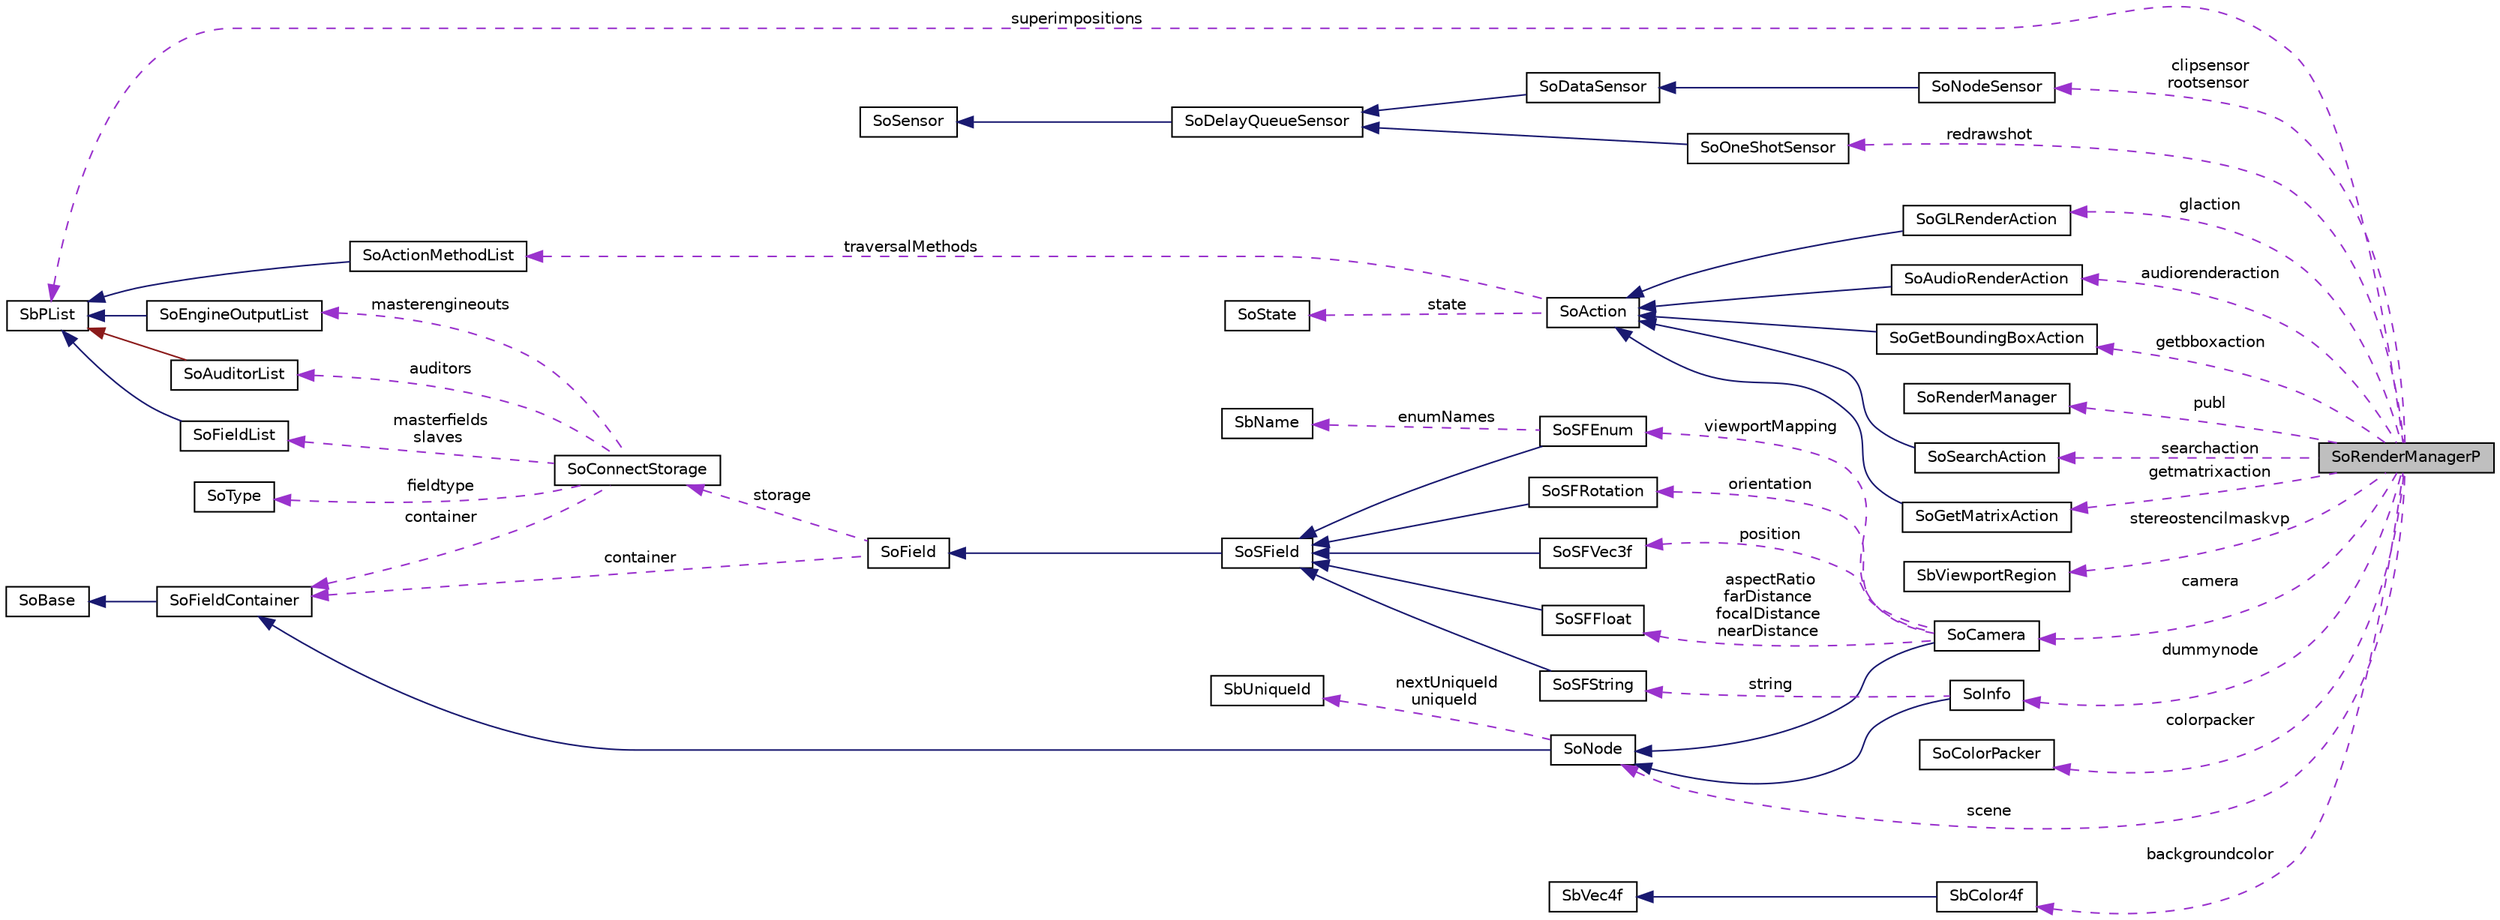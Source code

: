 digraph "SoRenderManagerP"
{
 // LATEX_PDF_SIZE
  edge [fontname="Helvetica",fontsize="10",labelfontname="Helvetica",labelfontsize="10"];
  node [fontname="Helvetica",fontsize="10",shape=record];
  rankdir="LR";
  Node1 [label="SoRenderManagerP",height=0.2,width=0.4,color="black", fillcolor="grey75", style="filled", fontcolor="black",tooltip=" "];
  Node2 -> Node1 [dir="back",color="darkorchid3",fontsize="10",style="dashed",label=" getbboxaction" ,fontname="Helvetica"];
  Node2 [label="SoGetBoundingBoxAction",height=0.2,width=0.4,color="black", fillcolor="white", style="filled",URL="$classSoGetBoundingBoxAction.html",tooltip="The SoGetBoundingBoxAction class calculates bounding boxes for nodes and subgraphs."];
  Node3 -> Node2 [dir="back",color="midnightblue",fontsize="10",style="solid",fontname="Helvetica"];
  Node3 [label="SoAction",height=0.2,width=0.4,color="black", fillcolor="white", style="filled",URL="$classSoAction.html",tooltip="The SoAction class is the base class for all traversal actions."];
  Node4 -> Node3 [dir="back",color="darkorchid3",fontsize="10",style="dashed",label=" traversalMethods" ,fontname="Helvetica"];
  Node4 [label="SoActionMethodList",height=0.2,width=0.4,color="black", fillcolor="white", style="filled",URL="$classSoActionMethodList.html",tooltip="The SoActionMethodList class contains function pointers for action methods."];
  Node5 -> Node4 [dir="back",color="midnightblue",fontsize="10",style="solid",fontname="Helvetica"];
  Node5 [label="SbPList",height=0.2,width=0.4,color="black", fillcolor="white", style="filled",URL="$classSbPList.html",tooltip="The SbPList class is a container class for void pointers."];
  Node6 -> Node3 [dir="back",color="darkorchid3",fontsize="10",style="dashed",label=" state" ,fontname="Helvetica"];
  Node6 [label="SoState",height=0.2,width=0.4,color="black", fillcolor="white", style="filled",URL="$classSoState.html",tooltip="The SoState class manages the Coin scene graph traversal state data."];
  Node7 -> Node1 [dir="back",color="darkorchid3",fontsize="10",style="dashed",label=" searchaction" ,fontname="Helvetica"];
  Node7 [label="SoSearchAction",height=0.2,width=0.4,color="black", fillcolor="white", style="filled",URL="$classSoSearchAction.html",tooltip="The SoSearchAction class provides methods for searching through scene graphs."];
  Node3 -> Node7 [dir="back",color="midnightblue",fontsize="10",style="solid",fontname="Helvetica"];
  Node8 -> Node1 [dir="back",color="darkorchid3",fontsize="10",style="dashed",label=" redrawshot" ,fontname="Helvetica"];
  Node8 [label="SoOneShotSensor",height=0.2,width=0.4,color="black", fillcolor="white", style="filled",URL="$classSoOneShotSensor.html",tooltip="The SoOneShotSensor class is a sensor which will trigger once."];
  Node9 -> Node8 [dir="back",color="midnightblue",fontsize="10",style="solid",fontname="Helvetica"];
  Node9 [label="SoDelayQueueSensor",height=0.2,width=0.4,color="black", fillcolor="white", style="filled",URL="$classSoDelayQueueSensor.html",tooltip="The SoDelayQueueSensor class is the abstract base class for priority scheduled sensors."];
  Node10 -> Node9 [dir="back",color="midnightblue",fontsize="10",style="solid",fontname="Helvetica"];
  Node10 [label="SoSensor",height=0.2,width=0.4,color="black", fillcolor="white", style="filled",URL="$classSoSensor.html",tooltip="The SoSensor class is the abstract base class for all sensors."];
  Node11 -> Node1 [dir="back",color="darkorchid3",fontsize="10",style="dashed",label=" dummynode" ,fontname="Helvetica"];
  Node11 [label="SoInfo",height=0.2,width=0.4,color="black", fillcolor="white", style="filled",URL="$classSoInfo.html",tooltip="The SoInfo class is a node for holding text information."];
  Node12 -> Node11 [dir="back",color="midnightblue",fontsize="10",style="solid",fontname="Helvetica"];
  Node12 [label="SoNode",height=0.2,width=0.4,color="black", fillcolor="white", style="filled",URL="$classSoNode.html",tooltip="The SoNode class is the base class for nodes used in scene graphs."];
  Node13 -> Node12 [dir="back",color="midnightblue",fontsize="10",style="solid",fontname="Helvetica"];
  Node13 [label="SoFieldContainer",height=0.2,width=0.4,color="black", fillcolor="white", style="filled",URL="$classSoFieldContainer.html",tooltip="The SoFieldContainer class is a base class for all classes that contain fields."];
  Node14 -> Node13 [dir="back",color="midnightblue",fontsize="10",style="solid",fontname="Helvetica"];
  Node14 [label="SoBase",height=0.2,width=0.4,color="black", fillcolor="white", style="filled",URL="$classSoBase.html",tooltip="The SoBase class is the top-level superclass for a number of class-hierarchies."];
  Node15 -> Node12 [dir="back",color="darkorchid3",fontsize="10",style="dashed",label=" nextUniqueId\nuniqueId" ,fontname="Helvetica"];
  Node15 [label="SbUniqueId",height=0.2,width=0.4,color="black", fillcolor="white", style="filled",URL="$classSbUniqueId.html",tooltip="SbUniqueId is an integer type for node identifiers."];
  Node16 -> Node11 [dir="back",color="darkorchid3",fontsize="10",style="dashed",label=" string" ,fontname="Helvetica"];
  Node16 [label="SoSFString",height=0.2,width=0.4,color="black", fillcolor="white", style="filled",URL="$classSoSFString.html",tooltip="The SoSFString class is a container for an SbString."];
  Node17 -> Node16 [dir="back",color="midnightblue",fontsize="10",style="solid",fontname="Helvetica"];
  Node17 [label="SoSField",height=0.2,width=0.4,color="black", fillcolor="white", style="filled",URL="$classSoSField.html",tooltip="The SoSField class is the base class for fields which contains only a single value."];
  Node18 -> Node17 [dir="back",color="midnightblue",fontsize="10",style="solid",fontname="Helvetica"];
  Node18 [label="SoField",height=0.2,width=0.4,color="black", fillcolor="white", style="filled",URL="$classSoField.html",tooltip="The SoField class is the top-level abstract base class for fields."];
  Node13 -> Node18 [dir="back",color="darkorchid3",fontsize="10",style="dashed",label=" container" ,fontname="Helvetica"];
  Node19 -> Node18 [dir="back",color="darkorchid3",fontsize="10",style="dashed",label=" storage" ,fontname="Helvetica"];
  Node19 [label="SoConnectStorage",height=0.2,width=0.4,color="black", fillcolor="white", style="filled",URL="$classSoConnectStorage.html",tooltip=" "];
  Node20 -> Node19 [dir="back",color="darkorchid3",fontsize="10",style="dashed",label=" masterfields\nslaves" ,fontname="Helvetica"];
  Node20 [label="SoFieldList",height=0.2,width=0.4,color="black", fillcolor="white", style="filled",URL="$classSoFieldList.html",tooltip="The SoFieldList class is a container for pointers to SoField objects."];
  Node5 -> Node20 [dir="back",color="midnightblue",fontsize="10",style="solid",fontname="Helvetica"];
  Node21 -> Node19 [dir="back",color="darkorchid3",fontsize="10",style="dashed",label=" auditors" ,fontname="Helvetica"];
  Node21 [label="SoAuditorList",height=0.2,width=0.4,color="black", fillcolor="white", style="filled",URL="$classSoAuditorList.html",tooltip="The SoAuditorList class is used to keep track of auditors for certain object classes."];
  Node5 -> Node21 [dir="back",color="firebrick4",fontsize="10",style="solid",fontname="Helvetica"];
  Node13 -> Node19 [dir="back",color="darkorchid3",fontsize="10",style="dashed",label=" container" ,fontname="Helvetica"];
  Node22 -> Node19 [dir="back",color="darkorchid3",fontsize="10",style="dashed",label=" fieldtype" ,fontname="Helvetica"];
  Node22 [label="SoType",height=0.2,width=0.4,color="black", fillcolor="white", style="filled",URL="$classSoType.html",tooltip="The SoType class is the basis for the runtime type system in Coin."];
  Node23 -> Node19 [dir="back",color="darkorchid3",fontsize="10",style="dashed",label=" masterengineouts" ,fontname="Helvetica"];
  Node23 [label="SoEngineOutputList",height=0.2,width=0.4,color="black", fillcolor="white", style="filled",URL="$classSoEngineOutputList.html",tooltip="The SoEngineOutputList class is a container for SoEngineOutput objects."];
  Node5 -> Node23 [dir="back",color="midnightblue",fontsize="10",style="solid",fontname="Helvetica"];
  Node24 -> Node1 [dir="back",color="darkorchid3",fontsize="10",style="dashed",label=" publ" ,fontname="Helvetica"];
  Node24 [label="SoRenderManager",height=0.2,width=0.4,color="black", fillcolor="white", style="filled",URL="$classSoRenderManager.html",tooltip="The SoRenderManager class is used for controlling the rendering of a scene graph."];
  Node25 -> Node1 [dir="back",color="darkorchid3",fontsize="10",style="dashed",label=" camera" ,fontname="Helvetica"];
  Node25 [label="SoCamera",height=0.2,width=0.4,color="black", fillcolor="white", style="filled",URL="$classSoCamera.html",tooltip="The SoCamera class is the abstract base class for camera definition nodes."];
  Node12 -> Node25 [dir="back",color="midnightblue",fontsize="10",style="solid",fontname="Helvetica"];
  Node26 -> Node25 [dir="back",color="darkorchid3",fontsize="10",style="dashed",label=" viewportMapping" ,fontname="Helvetica"];
  Node26 [label="SoSFEnum",height=0.2,width=0.4,color="black", fillcolor="white", style="filled",URL="$classSoSFEnum.html",tooltip="The SoSFEnum class is a container for an enum value."];
  Node17 -> Node26 [dir="back",color="midnightblue",fontsize="10",style="solid",fontname="Helvetica"];
  Node27 -> Node26 [dir="back",color="darkorchid3",fontsize="10",style="dashed",label=" enumNames" ,fontname="Helvetica"];
  Node27 [label="SbName",height=0.2,width=0.4,color="black", fillcolor="white", style="filled",URL="$classSbName.html",tooltip="The SbName class stores strings by reference."];
  Node28 -> Node25 [dir="back",color="darkorchid3",fontsize="10",style="dashed",label=" aspectRatio\nfarDistance\nfocalDistance\nnearDistance" ,fontname="Helvetica"];
  Node28 [label="SoSFFloat",height=0.2,width=0.4,color="black", fillcolor="white", style="filled",URL="$classSoSFFloat.html",tooltip="The SoSFFloat class is a container for a floating point value."];
  Node17 -> Node28 [dir="back",color="midnightblue",fontsize="10",style="solid",fontname="Helvetica"];
  Node29 -> Node25 [dir="back",color="darkorchid3",fontsize="10",style="dashed",label=" orientation" ,fontname="Helvetica"];
  Node29 [label="SoSFRotation",height=0.2,width=0.4,color="black", fillcolor="white", style="filled",URL="$classSoSFRotation.html",tooltip="The SoSFRotation class is a container for an SbRotation."];
  Node17 -> Node29 [dir="back",color="midnightblue",fontsize="10",style="solid",fontname="Helvetica"];
  Node30 -> Node25 [dir="back",color="darkorchid3",fontsize="10",style="dashed",label=" position" ,fontname="Helvetica"];
  Node30 [label="SoSFVec3f",height=0.2,width=0.4,color="black", fillcolor="white", style="filled",URL="$classSoSFVec3f.html",tooltip="The SoSFVec3f class is a container for an SbVec3f vector."];
  Node17 -> Node30 [dir="back",color="midnightblue",fontsize="10",style="solid",fontname="Helvetica"];
  Node31 -> Node1 [dir="back",color="darkorchid3",fontsize="10",style="dashed",label=" getmatrixaction" ,fontname="Helvetica"];
  Node31 [label="SoGetMatrixAction",height=0.2,width=0.4,color="black", fillcolor="white", style="filled",URL="$classSoGetMatrixAction.html",tooltip="The SoGetMatrixAction class is an action for accumulating the transformation matrix of a subgraph."];
  Node3 -> Node31 [dir="back",color="midnightblue",fontsize="10",style="solid",fontname="Helvetica"];
  Node32 -> Node1 [dir="back",color="darkorchid3",fontsize="10",style="dashed",label=" stereostencilmaskvp" ,fontname="Helvetica"];
  Node32 [label="SbViewportRegion",height=0.2,width=0.4,color="black", fillcolor="white", style="filled",URL="$classSbViewportRegion.html",tooltip="The SbViewportRegion class is a viewport within a full window."];
  Node33 -> Node1 [dir="back",color="darkorchid3",fontsize="10",style="dashed",label=" glaction" ,fontname="Helvetica"];
  Node33 [label="SoGLRenderAction",height=0.2,width=0.4,color="black", fillcolor="white", style="filled",URL="$classSoGLRenderAction.html",tooltip="The SoGLRenderAction class renders the scene graph with OpenGL calls."];
  Node3 -> Node33 [dir="back",color="midnightblue",fontsize="10",style="solid",fontname="Helvetica"];
  Node5 -> Node1 [dir="back",color="darkorchid3",fontsize="10",style="dashed",label=" superimpositions" ,fontname="Helvetica"];
  Node34 -> Node1 [dir="back",color="darkorchid3",fontsize="10",style="dashed",label=" backgroundcolor" ,fontname="Helvetica"];
  Node34 [label="SbColor4f",height=0.2,width=0.4,color="black", fillcolor="white", style="filled",URL="$classSbColor4f.html",tooltip="The SbColor4f class contains the red, green, blue and alpha components which make up a color value."];
  Node35 -> Node34 [dir="back",color="midnightblue",fontsize="10",style="solid",fontname="Helvetica"];
  Node35 [label="SbVec4f",height=0.2,width=0.4,color="black", fillcolor="white", style="filled",URL="$classSbVec4f.html",tooltip="The SbVec4f class is a 4 dimensional vector with floating point coordinates."];
  Node36 -> Node1 [dir="back",color="darkorchid3",fontsize="10",style="dashed",label=" colorpacker" ,fontname="Helvetica"];
  Node36 [label="SoColorPacker",height=0.2,width=0.4,color="black", fillcolor="white", style="filled",URL="$classSoColorPacker.html",tooltip=" "];
  Node12 -> Node1 [dir="back",color="darkorchid3",fontsize="10",style="dashed",label=" scene" ,fontname="Helvetica"];
  Node37 -> Node1 [dir="back",color="darkorchid3",fontsize="10",style="dashed",label=" clipsensor\nrootsensor" ,fontname="Helvetica"];
  Node37 [label="SoNodeSensor",height=0.2,width=0.4,color="black", fillcolor="white", style="filled",URL="$classSoNodeSensor.html",tooltip="The SoNodeSensor class detects changes to nodes."];
  Node38 -> Node37 [dir="back",color="midnightblue",fontsize="10",style="solid",fontname="Helvetica"];
  Node38 [label="SoDataSensor",height=0.2,width=0.4,color="black", fillcolor="white", style="filled",URL="$classSoDataSensor.html",tooltip="The SoDataSensor class is the abstract base class for sensors monitoring changes in a scene graph."];
  Node9 -> Node38 [dir="back",color="midnightblue",fontsize="10",style="solid",fontname="Helvetica"];
  Node39 -> Node1 [dir="back",color="darkorchid3",fontsize="10",style="dashed",label=" audiorenderaction" ,fontname="Helvetica"];
  Node39 [label="SoAudioRenderAction",height=0.2,width=0.4,color="black", fillcolor="white", style="filled",URL="$classSoAudioRenderAction.html",tooltip="The SoAudioRenderAction class renders the aural parts of the scene graph."];
  Node3 -> Node39 [dir="back",color="midnightblue",fontsize="10",style="solid",fontname="Helvetica"];
}
